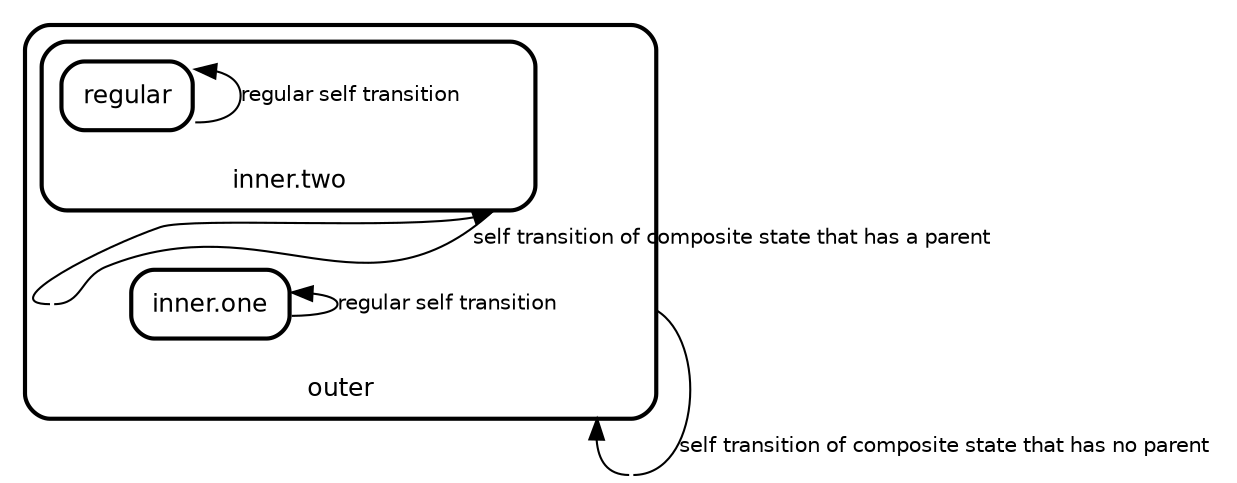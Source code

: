 digraph "state transitions" {
  fontname="Helvetica" fontsize=12 penwidth=2.0 splines=true ordering=out compound=true overlap=scale nodesep=0.3 ranksep=0.1 rankdir=BT
  node [shape=plaintext style=filled fillcolor="#FFFFFF01" fontname=Helvetica fontsize=12 penwidth=2.0]
  edge [fontname=Helvetica fontsize=10]

  "self_tr_outer_outer_9" [shape=point style=invis width=0 height=0 fixedsize=true]
  subgraph "cluster_outer" {
    class="state regular" label= <
    <table cellborder="0" border="0">
      <tr><td>outer</td></tr>
    </table>
    > style=rounded penwidth=2.0
    "outer" [shape=point style=invis margin=0 width=0 height=0 fixedsize=true]
      "inner.one" [margin=0 class="state regular" label= <
        <table align="center" cellborder="0" border="2" style="rounded" width="48">
          <tr><td width="48" cellpadding="7">inner.one</td></tr>
        </table>
      >]
      "inner.one" -> "inner.one" [label="regular self transition   \l" class="transition"]
      "self_tr_inner.two_inner.two_8" [shape=point style=invis width=0 height=0 fixedsize=true]
      subgraph "cluster_inner.two" {
        class="state regular" label= <
        <table cellborder="0" border="0">
          <tr><td>inner.two</td></tr>
        </table>
        > style=rounded penwidth=2.0
        "inner.two" [shape=point style=invis margin=0 width=0 height=0 fixedsize=true]
          "regular" [margin=0 class="state regular" label= <
            <table align="center" cellborder="0" border="2" style="rounded" width="48">
              <tr><td width="48" cellpadding="7">regular</td></tr>
            </table>
          >]
          "regular" -> "regular" [label="regular self transition   \l" class="transition"]

      }
      "inner.two" -> "self_tr_inner.two_inner.two_8" [label="self transition of composite state that has a parent   \l" arrowhead=none class="transition" tailport="e" headport="e" ltail="cluster_inner.two"]
      "self_tr_inner.two_inner.two_8" -> "inner.two" [class="transition" lhead="cluster_inner.two" tailport="w"]

  }
  "outer" -> "self_tr_outer_outer_9" [label="self transition of composite state that has no parent   \l" arrowhead=none class="transition" tailport="e" headport="e" ltail="cluster_outer"]
  "self_tr_outer_outer_9" -> "outer" [class="transition" lhead="cluster_outer" tailport="w"]

}

